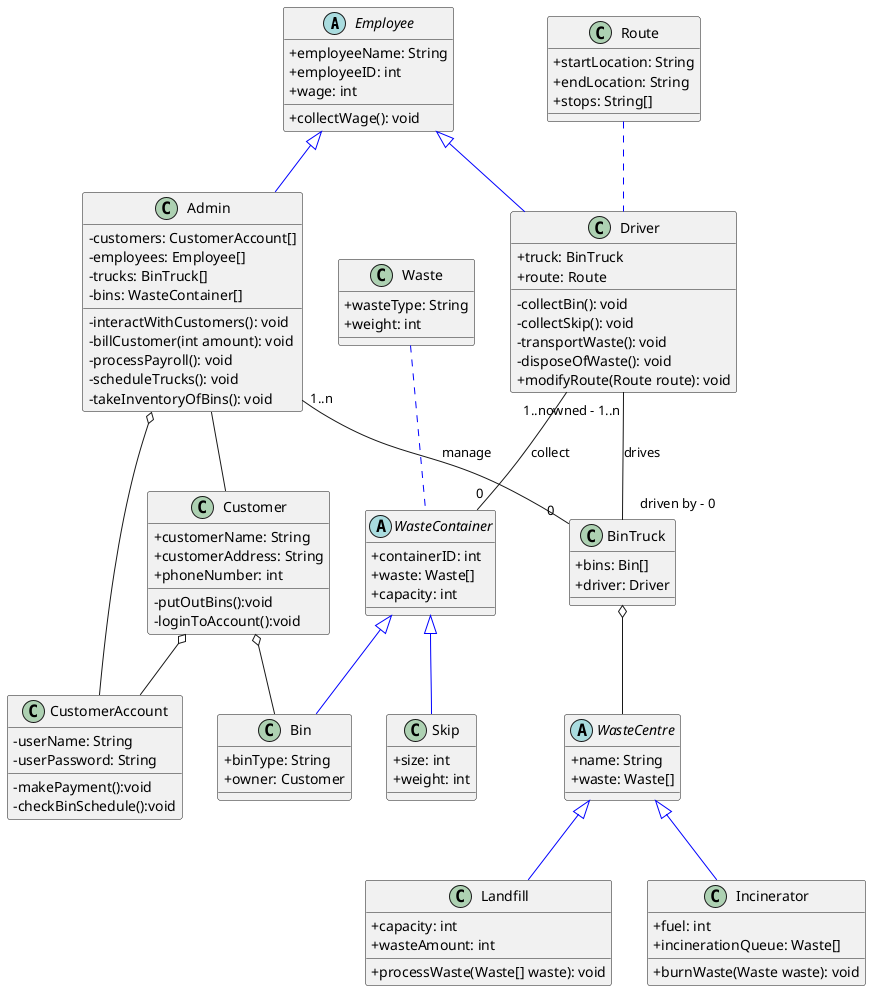 @startuml

skinparam classAttributeIconSize 0

abstract class Employee
{
    +employeeName: String
    +employeeID: int
    +wage: int

    +collectWage(): void
}

class Admin {

	-customers: CustomerAccount[]
    -employees: Employee[]
	-trucks: BinTruck[]
	-bins: WasteContainer[]

	-interactWithCustomers(): void
    -billCustomer(int amount): void
	-processPayroll(): void
	-scheduleTrucks(): void
	-takeInventoryOfBins(): void
}

class Driver
{
    +truck: BinTruck
    +route: Route

    -collectBin(): void
    -collectSkip(): void
    -transportWaste(): void
    -disposeOfWaste(): void
    +modifyRoute(Route route): void
}

class BinTruck
{
    +bins: Bin[]
    +driver: Driver
}

class Waste
{
    +wasteType: String 
    +weight: int
}

class Skip
{
    +size: int
    +weight: int
}

abstract class WasteContainer
{
    +containerID: int
    +waste: Waste[]
    +capacity: int
}

abstract class WasteCentre
{
    +name: String
    +waste: Waste[]
}

class Landfill
{
    +capacity: int
    +wasteAmount: int

    +processWaste(Waste[] waste): void
}

class Incinerator
{
    +fuel: int
    +incinerationQueue: Waste[]

    +burnWaste(Waste waste): void
}

class Customer
{
    +customerName: String
    +customerAddress: String
    +phoneNumber: int

    -putOutBins():void
    -loginToAccount():void

}

class CustomerAccount
{
    -userName: String
    -userPassword: String

    -makePayment():void
    -checkBinSchedule():void
    
}

class Bin
{
    +binType: String
    +owner: Customer
}

class Route
{
    +startLocation: String
    +endLocation: String
    +stops: String[]
}

Employee<|-[#blue]-Driver
Employee<|-[#blue]-Admin

WasteContainer<|-[#blue]-Skip
WasteContainer<|-[#blue]-Bin

WasteCentre<|-[#blue]-Landfill
WasteCentre<|-[#blue]-Incinerator

Customer o-- CustomerAccount

Driver "  owned - 1..n" -- "   driven by - 0" BinTruck: "drives"
Admin "1..n" -- "0  " BinTruck: "manage"
BinTruck o-- WasteCentre
Driver "1..n" -- "0" WasteContainer: "collect"
Customer o-- Bin
Admin o-- CustomerAccount
Admin -- Customer
WasteContainer .[#blue]up. Waste
Driver .[#blue]up. Route

@enduml